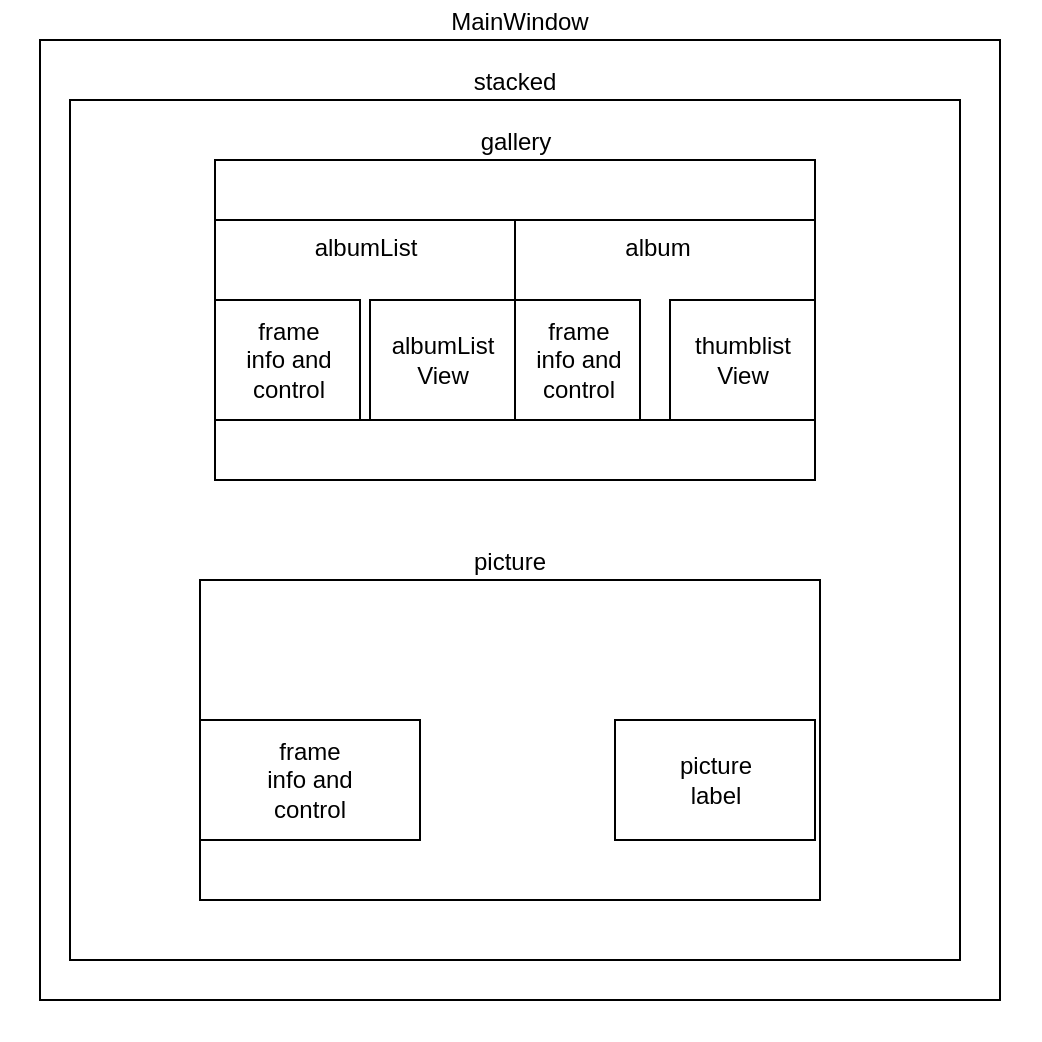 <mxfile version="22.0.8" type="github">
  <diagram name="Page-1" id="MPvFD_CSpWpx2nx-NXY_">
    <mxGraphModel dx="1213" dy="631" grid="1" gridSize="10" guides="1" tooltips="1" connect="1" arrows="1" fold="1" page="1" pageScale="1" pageWidth="827" pageHeight="1169" math="0" shadow="0">
      <root>
        <mxCell id="0" />
        <mxCell id="1" parent="0" />
        <mxCell id="hLIQjHfsMhH0FkPx-BCT-67" value="" style="group" parent="1" vertex="1" connectable="0">
          <mxGeometry x="30" y="180" width="520" height="520" as="geometry" />
        </mxCell>
        <mxCell id="hLIQjHfsMhH0FkPx-BCT-62" value="MainWindow" style="rounded=0;whiteSpace=wrap;html=1;verticalAlign=bottom;labelPosition=center;verticalLabelPosition=top;align=center;" parent="hLIQjHfsMhH0FkPx-BCT-67" vertex="1">
          <mxGeometry x="20" y="20" width="480" height="480" as="geometry" />
        </mxCell>
        <mxCell id="hLIQjHfsMhH0FkPx-BCT-65" value="stacked" style="rounded=0;whiteSpace=wrap;html=1;verticalAlign=bottom;labelPosition=center;verticalLabelPosition=top;align=center;" parent="hLIQjHfsMhH0FkPx-BCT-67" vertex="1">
          <mxGeometry x="35" y="50" width="445" height="430" as="geometry" />
        </mxCell>
        <mxCell id="hLIQjHfsMhH0FkPx-BCT-66" value="gallery" style="rounded=0;whiteSpace=wrap;html=1;labelPosition=center;verticalLabelPosition=top;align=center;verticalAlign=bottom;" parent="hLIQjHfsMhH0FkPx-BCT-67" vertex="1">
          <mxGeometry x="107.5" y="80" width="300" height="160" as="geometry" />
        </mxCell>
        <mxCell id="hLIQjHfsMhH0FkPx-BCT-69" value="album" style="rounded=0;whiteSpace=wrap;html=1;verticalAlign=top;" parent="hLIQjHfsMhH0FkPx-BCT-67" vertex="1">
          <mxGeometry x="250" y="110" width="157.5" height="100" as="geometry" />
        </mxCell>
        <mxCell id="hLIQjHfsMhH0FkPx-BCT-72" value="picture" style="rounded=0;whiteSpace=wrap;html=1;horizontal=1;verticalAlign=bottom;labelPosition=center;verticalLabelPosition=top;align=center;" parent="hLIQjHfsMhH0FkPx-BCT-67" vertex="1">
          <mxGeometry x="100" y="290" width="310" height="160" as="geometry" />
        </mxCell>
        <mxCell id="hLIQjHfsMhH0FkPx-BCT-74" value="picture&#xa;label" style="rounded=0;whiteSpace=wrap;html=1;" parent="hLIQjHfsMhH0FkPx-BCT-67" vertex="1">
          <mxGeometry x="307.5" y="360" width="100" height="60" as="geometry" />
        </mxCell>
        <mxCell id="hLIQjHfsMhH0FkPx-BCT-68" value="albumList" style="rounded=0;whiteSpace=wrap;html=1;verticalAlign=top;" parent="hLIQjHfsMhH0FkPx-BCT-67" vertex="1">
          <mxGeometry x="107.5" y="110" width="150" height="100" as="geometry" />
        </mxCell>
        <mxCell id="hLIQjHfsMhH0FkPx-BCT-73" value="frame&#xa;info and&#xa;control" style="rounded=0;whiteSpace=wrap;html=1;" parent="hLIQjHfsMhH0FkPx-BCT-67" vertex="1">
          <mxGeometry x="107.5" y="150" width="72.5" height="60" as="geometry" />
        </mxCell>
        <mxCell id="hLIQjHfsMhH0FkPx-BCT-71" value="frame&#xa;info and&#xa;control" style="rounded=0;whiteSpace=wrap;html=1;" parent="hLIQjHfsMhH0FkPx-BCT-67" vertex="1">
          <mxGeometry x="257.5" y="150" width="62.5" height="60" as="geometry" />
        </mxCell>
        <mxCell id="-Dh0ZfZzq2XgoxC1wfh3-1" value="frame&#xa;info and&#xa;control" style="rounded=0;whiteSpace=wrap;html=1;" vertex="1" parent="hLIQjHfsMhH0FkPx-BCT-67">
          <mxGeometry x="100" y="360" width="110" height="60" as="geometry" />
        </mxCell>
        <mxCell id="-Dh0ZfZzq2XgoxC1wfh3-2" value="thumblist View" style="rounded=0;whiteSpace=wrap;html=1;" vertex="1" parent="hLIQjHfsMhH0FkPx-BCT-67">
          <mxGeometry x="335" y="150" width="72.5" height="60" as="geometry" />
        </mxCell>
        <mxCell id="-Dh0ZfZzq2XgoxC1wfh3-3" value="albumList&lt;br&gt;View" style="rounded=0;whiteSpace=wrap;html=1;" vertex="1" parent="hLIQjHfsMhH0FkPx-BCT-67">
          <mxGeometry x="185" y="150" width="72.5" height="60" as="geometry" />
        </mxCell>
      </root>
    </mxGraphModel>
  </diagram>
</mxfile>
